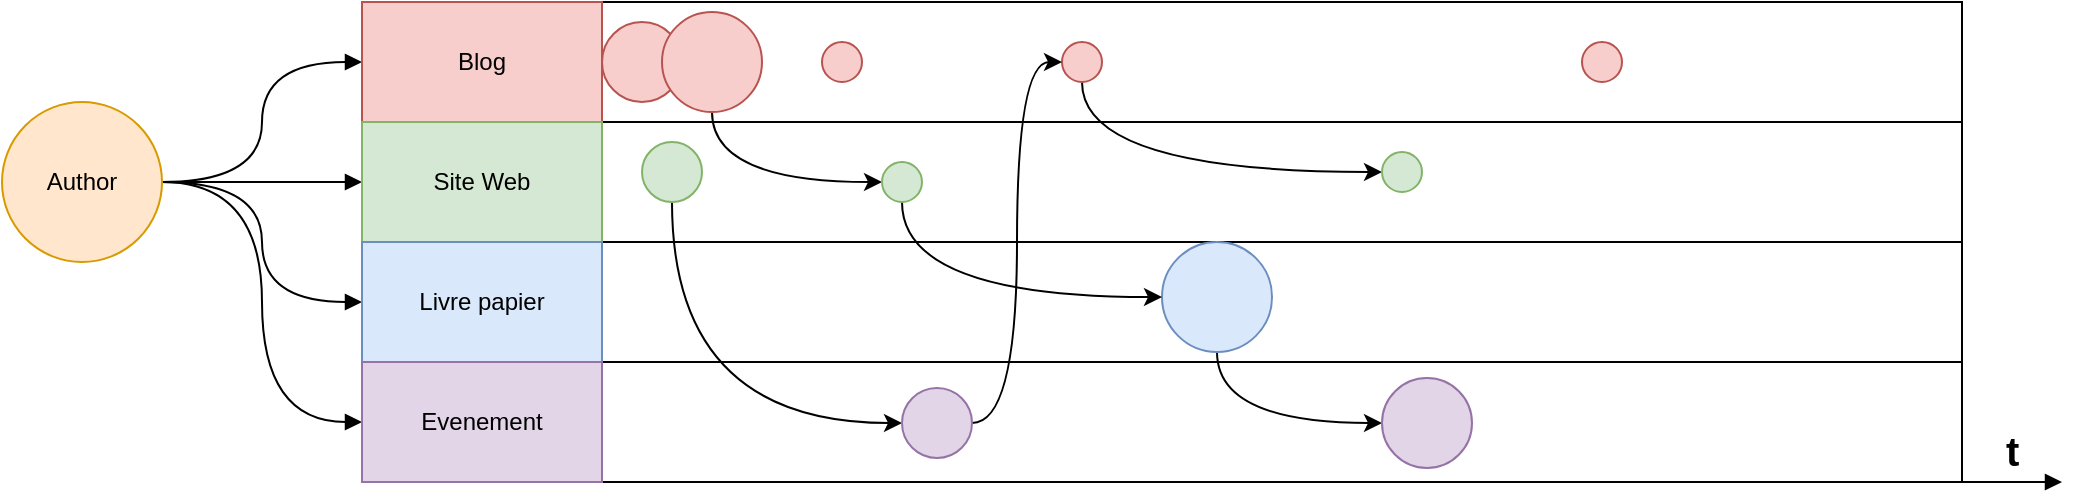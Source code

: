 <mxfile version="12.1.8" type="device" pages="1"><diagram id="wfTXggM1RgCcxa429CEz" name="Page-1"><mxGraphModel dx="1038" dy="575" grid="1" gridSize="10" guides="1" tooltips="1" connect="1" arrows="1" fold="1" page="1" pageScale="1" pageWidth="1169" pageHeight="827" math="0" shadow="0"><root><mxCell id="0"/><mxCell id="1" parent="0"/><mxCell id="ArO1G9r7wqD0-Jobp664-27" value="" style="rounded=0;whiteSpace=wrap;html=1;" vertex="1" parent="1"><mxGeometry x="360" y="160" width="680" height="60" as="geometry"/></mxCell><mxCell id="ArO1G9r7wqD0-Jobp664-28" value="" style="rounded=0;whiteSpace=wrap;html=1;" vertex="1" parent="1"><mxGeometry x="360" y="220" width="680" height="60" as="geometry"/></mxCell><mxCell id="ArO1G9r7wqD0-Jobp664-29" value="" style="rounded=0;whiteSpace=wrap;html=1;" vertex="1" parent="1"><mxGeometry x="360" y="280" width="680" height="60" as="geometry"/></mxCell><mxCell id="ArO1G9r7wqD0-Jobp664-30" value="" style="rounded=0;whiteSpace=wrap;html=1;" vertex="1" parent="1"><mxGeometry x="360" y="340" width="680" height="60" as="geometry"/></mxCell><mxCell id="ArO1G9r7wqD0-Jobp664-31" style="edgeStyle=orthogonalEdgeStyle;curved=1;rounded=0;orthogonalLoop=1;jettySize=auto;html=1;exitX=1;exitY=0.5;exitDx=0;exitDy=0;entryX=0;entryY=0.5;entryDx=0;entryDy=0;endArrow=block;endFill=1;" edge="1" parent="1" source="ArO1G9r7wqD0-Jobp664-1" target="ArO1G9r7wqD0-Jobp664-4"><mxGeometry relative="1" as="geometry"/></mxCell><mxCell id="ArO1G9r7wqD0-Jobp664-32" style="edgeStyle=orthogonalEdgeStyle;curved=1;rounded=0;orthogonalLoop=1;jettySize=auto;html=1;exitX=1;exitY=0.5;exitDx=0;exitDy=0;endArrow=block;endFill=1;" edge="1" parent="1" source="ArO1G9r7wqD0-Jobp664-1" target="ArO1G9r7wqD0-Jobp664-5"><mxGeometry relative="1" as="geometry"/></mxCell><mxCell id="ArO1G9r7wqD0-Jobp664-33" style="edgeStyle=orthogonalEdgeStyle;curved=1;rounded=0;orthogonalLoop=1;jettySize=auto;html=1;exitX=1;exitY=0.5;exitDx=0;exitDy=0;endArrow=block;endFill=1;" edge="1" parent="1" source="ArO1G9r7wqD0-Jobp664-1" target="ArO1G9r7wqD0-Jobp664-6"><mxGeometry relative="1" as="geometry"/></mxCell><mxCell id="ArO1G9r7wqD0-Jobp664-34" style="edgeStyle=orthogonalEdgeStyle;curved=1;rounded=0;orthogonalLoop=1;jettySize=auto;html=1;exitX=1;exitY=0.5;exitDx=0;exitDy=0;entryX=0;entryY=0.5;entryDx=0;entryDy=0;endArrow=block;endFill=1;" edge="1" parent="1" source="ArO1G9r7wqD0-Jobp664-1" target="ArO1G9r7wqD0-Jobp664-7"><mxGeometry relative="1" as="geometry"/></mxCell><mxCell id="ArO1G9r7wqD0-Jobp664-1" value="&lt;div&gt;Author&lt;/div&gt;" style="ellipse;whiteSpace=wrap;html=1;aspect=fixed;fillColor=#ffe6cc;strokeColor=#d79b00;" vertex="1" parent="1"><mxGeometry x="60" y="210" width="80" height="80" as="geometry"/></mxCell><mxCell id="ArO1G9r7wqD0-Jobp664-3" value="" style="endArrow=block;html=1;endFill=1;" edge="1" parent="1"><mxGeometry width="50" height="50" relative="1" as="geometry"><mxPoint x="240" y="400" as="sourcePoint"/><mxPoint x="1090" y="400" as="targetPoint"/></mxGeometry></mxCell><mxCell id="ArO1G9r7wqD0-Jobp664-4" value="Blog" style="rounded=0;whiteSpace=wrap;html=1;fillColor=#f8cecc;strokeColor=#b85450;" vertex="1" parent="1"><mxGeometry x="240" y="160" width="120" height="60" as="geometry"/></mxCell><mxCell id="ArO1G9r7wqD0-Jobp664-5" value="&lt;div&gt;Site Web&lt;/div&gt;" style="rounded=0;whiteSpace=wrap;html=1;fillColor=#d5e8d4;strokeColor=#82b366;" vertex="1" parent="1"><mxGeometry x="240" y="220" width="120" height="60" as="geometry"/></mxCell><mxCell id="ArO1G9r7wqD0-Jobp664-6" value="Livre papier" style="rounded=0;whiteSpace=wrap;html=1;fillColor=#dae8fc;strokeColor=#6c8ebf;" vertex="1" parent="1"><mxGeometry x="240" y="280" width="120" height="60" as="geometry"/></mxCell><mxCell id="ArO1G9r7wqD0-Jobp664-7" value="&lt;div&gt;Evenement&lt;/div&gt;" style="rounded=0;whiteSpace=wrap;html=1;fillColor=#e1d5e7;strokeColor=#9673a6;" vertex="1" parent="1"><mxGeometry x="240" y="340" width="120" height="60" as="geometry"/></mxCell><mxCell id="ArO1G9r7wqD0-Jobp664-8" value="" style="ellipse;whiteSpace=wrap;html=1;aspect=fixed;fillColor=#f8cecc;strokeColor=#b85450;" vertex="1" parent="1"><mxGeometry x="360" y="170" width="40" height="40" as="geometry"/></mxCell><mxCell id="ArO1G9r7wqD0-Jobp664-21" style="edgeStyle=orthogonalEdgeStyle;rounded=0;orthogonalLoop=1;jettySize=auto;html=1;exitX=0.5;exitY=1;exitDx=0;exitDy=0;entryX=0;entryY=0.5;entryDx=0;entryDy=0;curved=1;" edge="1" parent="1" source="ArO1G9r7wqD0-Jobp664-9" target="ArO1G9r7wqD0-Jobp664-18"><mxGeometry relative="1" as="geometry"/></mxCell><mxCell id="ArO1G9r7wqD0-Jobp664-9" value="" style="ellipse;whiteSpace=wrap;html=1;aspect=fixed;fillColor=#f8cecc;strokeColor=#b85450;" vertex="1" parent="1"><mxGeometry x="390" y="165" width="50" height="50" as="geometry"/></mxCell><mxCell id="ArO1G9r7wqD0-Jobp664-10" value="" style="ellipse;whiteSpace=wrap;html=1;aspect=fixed;fillColor=#f8cecc;strokeColor=#b85450;" vertex="1" parent="1"><mxGeometry x="470" y="180" width="20" height="20" as="geometry"/></mxCell><mxCell id="ArO1G9r7wqD0-Jobp664-23" style="edgeStyle=orthogonalEdgeStyle;curved=1;rounded=0;orthogonalLoop=1;jettySize=auto;html=1;exitX=0.5;exitY=1;exitDx=0;exitDy=0;entryX=0;entryY=0.5;entryDx=0;entryDy=0;" edge="1" parent="1" source="ArO1G9r7wqD0-Jobp664-11" target="ArO1G9r7wqD0-Jobp664-19"><mxGeometry relative="1" as="geometry"/></mxCell><mxCell id="ArO1G9r7wqD0-Jobp664-11" value="" style="ellipse;whiteSpace=wrap;html=1;aspect=fixed;fillColor=#f8cecc;strokeColor=#b85450;" vertex="1" parent="1"><mxGeometry x="590" y="180" width="20" height="20" as="geometry"/></mxCell><mxCell id="ArO1G9r7wqD0-Jobp664-25" style="edgeStyle=orthogonalEdgeStyle;curved=1;rounded=0;orthogonalLoop=1;jettySize=auto;html=1;exitX=0.5;exitY=1;exitDx=0;exitDy=0;entryX=0;entryY=0.5;entryDx=0;entryDy=0;" edge="1" parent="1" source="ArO1G9r7wqD0-Jobp664-14" target="ArO1G9r7wqD0-Jobp664-17"><mxGeometry relative="1" as="geometry"/></mxCell><mxCell id="ArO1G9r7wqD0-Jobp664-14" value="" style="ellipse;whiteSpace=wrap;html=1;aspect=fixed;fillColor=#d5e8d4;strokeColor=#82b366;" vertex="1" parent="1"><mxGeometry x="380" y="230" width="30" height="30" as="geometry"/></mxCell><mxCell id="ArO1G9r7wqD0-Jobp664-24" style="edgeStyle=orthogonalEdgeStyle;curved=1;rounded=0;orthogonalLoop=1;jettySize=auto;html=1;exitX=0.5;exitY=1;exitDx=0;exitDy=0;entryX=0;entryY=0.5;entryDx=0;entryDy=0;" edge="1" parent="1" source="ArO1G9r7wqD0-Jobp664-15" target="ArO1G9r7wqD0-Jobp664-16"><mxGeometry relative="1" as="geometry"/></mxCell><mxCell id="ArO1G9r7wqD0-Jobp664-15" value="" style="ellipse;whiteSpace=wrap;html=1;aspect=fixed;fillColor=#dae8fc;strokeColor=#6c8ebf;" vertex="1" parent="1"><mxGeometry x="640" y="280" width="55" height="55" as="geometry"/></mxCell><mxCell id="ArO1G9r7wqD0-Jobp664-16" value="" style="ellipse;whiteSpace=wrap;html=1;aspect=fixed;fillColor=#e1d5e7;strokeColor=#9673a6;" vertex="1" parent="1"><mxGeometry x="750" y="348" width="45" height="45" as="geometry"/></mxCell><mxCell id="ArO1G9r7wqD0-Jobp664-26" style="edgeStyle=orthogonalEdgeStyle;curved=1;rounded=0;orthogonalLoop=1;jettySize=auto;html=1;exitX=1;exitY=0.5;exitDx=0;exitDy=0;entryX=0;entryY=0.5;entryDx=0;entryDy=0;" edge="1" parent="1" source="ArO1G9r7wqD0-Jobp664-17" target="ArO1G9r7wqD0-Jobp664-11"><mxGeometry relative="1" as="geometry"/></mxCell><mxCell id="ArO1G9r7wqD0-Jobp664-17" value="" style="ellipse;whiteSpace=wrap;html=1;aspect=fixed;fillColor=#e1d5e7;strokeColor=#9673a6;" vertex="1" parent="1"><mxGeometry x="510" y="353" width="35" height="35" as="geometry"/></mxCell><mxCell id="ArO1G9r7wqD0-Jobp664-22" style="edgeStyle=orthogonalEdgeStyle;curved=1;rounded=0;orthogonalLoop=1;jettySize=auto;html=1;exitX=0.5;exitY=1;exitDx=0;exitDy=0;entryX=0;entryY=0.5;entryDx=0;entryDy=0;" edge="1" parent="1" source="ArO1G9r7wqD0-Jobp664-18" target="ArO1G9r7wqD0-Jobp664-15"><mxGeometry relative="1" as="geometry"/></mxCell><mxCell id="ArO1G9r7wqD0-Jobp664-18" value="" style="ellipse;whiteSpace=wrap;html=1;aspect=fixed;fillColor=#d5e8d4;strokeColor=#82b366;" vertex="1" parent="1"><mxGeometry x="500" y="240" width="20" height="20" as="geometry"/></mxCell><mxCell id="ArO1G9r7wqD0-Jobp664-19" value="" style="ellipse;whiteSpace=wrap;html=1;aspect=fixed;fillColor=#d5e8d4;strokeColor=#82b366;" vertex="1" parent="1"><mxGeometry x="750" y="235" width="20" height="20" as="geometry"/></mxCell><mxCell id="ArO1G9r7wqD0-Jobp664-20" value="" style="ellipse;whiteSpace=wrap;html=1;aspect=fixed;fillColor=#f8cecc;strokeColor=#b85450;" vertex="1" parent="1"><mxGeometry x="850" y="180" width="20" height="20" as="geometry"/></mxCell><mxCell id="ArO1G9r7wqD0-Jobp664-35" value="t" style="text;html=1;resizable=0;points=[];autosize=1;align=left;verticalAlign=top;spacingTop=-4;fontStyle=1;fontSize=20;" vertex="1" parent="1"><mxGeometry x="1060" y="370" width="20" height="30" as="geometry"/></mxCell></root></mxGraphModel></diagram></mxfile>